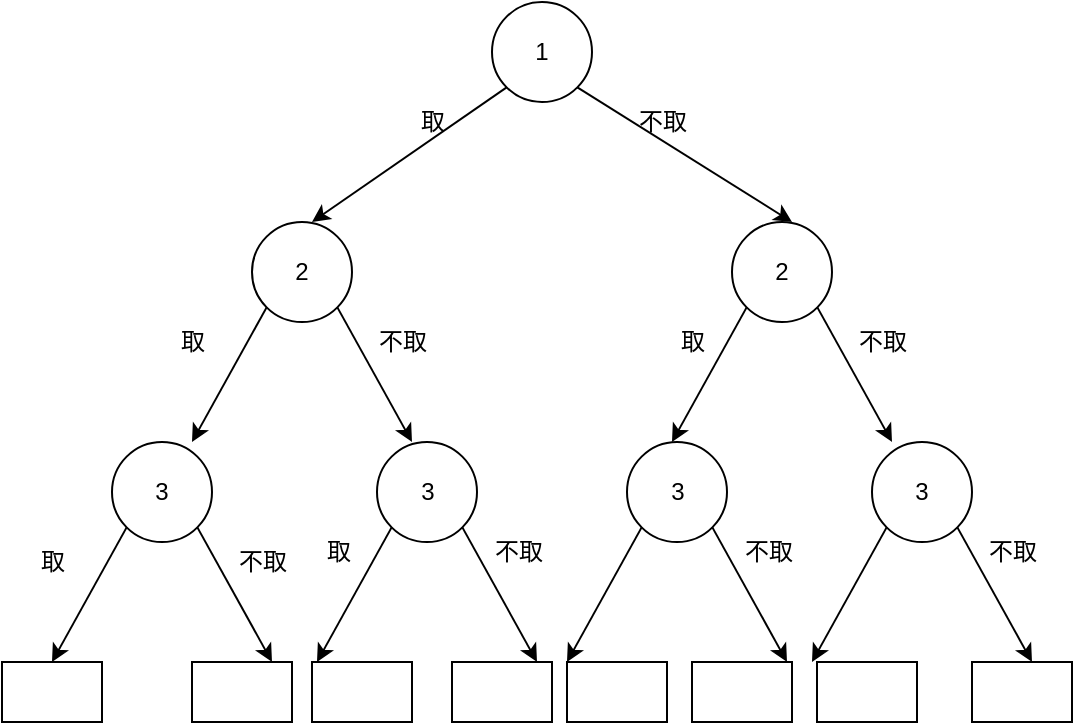 <mxfile>
    <diagram id="LLQwBQG6QhXscY6Wh3ZL" name="第 1 页">
        <mxGraphModel dx="641" dy="470" grid="1" gridSize="10" guides="1" tooltips="1" connect="1" arrows="1" fold="1" page="1" pageScale="1" pageWidth="827" pageHeight="1169" math="0" shadow="0">
            <root>
                <mxCell id="0"/>
                <mxCell id="1" parent="0"/>
                <mxCell id="2" value="1" style="ellipse;whiteSpace=wrap;html=1;aspect=fixed;" vertex="1" parent="1">
                    <mxGeometry x="290" y="50" width="50" height="50" as="geometry"/>
                </mxCell>
                <mxCell id="4" value="" style="endArrow=classic;html=1;exitX=1;exitY=1;exitDx=0;exitDy=0;" edge="1" parent="1" source="2">
                    <mxGeometry width="50" height="50" relative="1" as="geometry">
                        <mxPoint x="310" y="270" as="sourcePoint"/>
                        <mxPoint x="440" y="160" as="targetPoint"/>
                    </mxGeometry>
                </mxCell>
                <mxCell id="5" value="" style="endArrow=classic;html=1;exitX=0;exitY=1;exitDx=0;exitDy=0;" edge="1" parent="1" source="2">
                    <mxGeometry width="50" height="50" relative="1" as="geometry">
                        <mxPoint x="279.998" y="99.998" as="sourcePoint"/>
                        <mxPoint x="200" y="160" as="targetPoint"/>
                    </mxGeometry>
                </mxCell>
                <mxCell id="6" value="取" style="text;html=1;align=center;verticalAlign=middle;resizable=0;points=[];autosize=1;strokeColor=none;fillColor=none;" vertex="1" parent="1">
                    <mxGeometry x="240" y="95" width="40" height="30" as="geometry"/>
                </mxCell>
                <mxCell id="7" value="不取" style="text;html=1;align=center;verticalAlign=middle;resizable=0;points=[];autosize=1;strokeColor=none;fillColor=none;" vertex="1" parent="1">
                    <mxGeometry x="350" y="95" width="50" height="30" as="geometry"/>
                </mxCell>
                <mxCell id="8" value="2" style="ellipse;whiteSpace=wrap;html=1;aspect=fixed;" vertex="1" parent="1">
                    <mxGeometry x="170" y="160" width="50" height="50" as="geometry"/>
                </mxCell>
                <mxCell id="9" value="" style="endArrow=classic;html=1;exitX=1;exitY=1;exitDx=0;exitDy=0;" edge="1" parent="1" source="8">
                    <mxGeometry width="50" height="50" relative="1" as="geometry">
                        <mxPoint x="190" y="380" as="sourcePoint"/>
                        <mxPoint x="250" y="270" as="targetPoint"/>
                    </mxGeometry>
                </mxCell>
                <mxCell id="10" value="" style="endArrow=classic;html=1;exitX=0;exitY=1;exitDx=0;exitDy=0;" edge="1" parent="1" source="8">
                    <mxGeometry width="50" height="50" relative="1" as="geometry">
                        <mxPoint x="159.998" y="209.998" as="sourcePoint"/>
                        <mxPoint x="140" y="270" as="targetPoint"/>
                    </mxGeometry>
                </mxCell>
                <mxCell id="11" value="取" style="text;html=1;align=center;verticalAlign=middle;resizable=0;points=[];autosize=1;strokeColor=none;fillColor=none;" vertex="1" parent="1">
                    <mxGeometry x="120" y="205" width="40" height="30" as="geometry"/>
                </mxCell>
                <mxCell id="12" value="不取" style="text;html=1;align=center;verticalAlign=middle;resizable=0;points=[];autosize=1;strokeColor=none;fillColor=none;" vertex="1" parent="1">
                    <mxGeometry x="220" y="205" width="50" height="30" as="geometry"/>
                </mxCell>
                <mxCell id="13" value="2" style="ellipse;whiteSpace=wrap;html=1;aspect=fixed;" vertex="1" parent="1">
                    <mxGeometry x="410" y="160" width="50" height="50" as="geometry"/>
                </mxCell>
                <mxCell id="14" value="" style="endArrow=classic;html=1;exitX=1;exitY=1;exitDx=0;exitDy=0;" edge="1" parent="1" source="13">
                    <mxGeometry width="50" height="50" relative="1" as="geometry">
                        <mxPoint x="430" y="380" as="sourcePoint"/>
                        <mxPoint x="490" y="270" as="targetPoint"/>
                    </mxGeometry>
                </mxCell>
                <mxCell id="15" value="" style="endArrow=classic;html=1;exitX=0;exitY=1;exitDx=0;exitDy=0;" edge="1" parent="1" source="13">
                    <mxGeometry width="50" height="50" relative="1" as="geometry">
                        <mxPoint x="399.998" y="209.998" as="sourcePoint"/>
                        <mxPoint x="380" y="270" as="targetPoint"/>
                    </mxGeometry>
                </mxCell>
                <mxCell id="16" value="取" style="text;html=1;align=center;verticalAlign=middle;resizable=0;points=[];autosize=1;strokeColor=none;fillColor=none;" vertex="1" parent="1">
                    <mxGeometry x="370" y="205" width="40" height="30" as="geometry"/>
                </mxCell>
                <mxCell id="17" value="不取" style="text;html=1;align=center;verticalAlign=middle;resizable=0;points=[];autosize=1;strokeColor=none;fillColor=none;" vertex="1" parent="1">
                    <mxGeometry x="460" y="205" width="50" height="30" as="geometry"/>
                </mxCell>
                <mxCell id="18" value="3" style="ellipse;whiteSpace=wrap;html=1;aspect=fixed;" vertex="1" parent="1">
                    <mxGeometry x="100" y="270" width="50" height="50" as="geometry"/>
                </mxCell>
                <mxCell id="19" value="" style="endArrow=classic;html=1;exitX=1;exitY=1;exitDx=0;exitDy=0;" edge="1" parent="1" source="18">
                    <mxGeometry width="50" height="50" relative="1" as="geometry">
                        <mxPoint x="120" y="490" as="sourcePoint"/>
                        <mxPoint x="180" y="380" as="targetPoint"/>
                    </mxGeometry>
                </mxCell>
                <mxCell id="20" value="" style="endArrow=classic;html=1;exitX=0;exitY=1;exitDx=0;exitDy=0;" edge="1" parent="1" source="18">
                    <mxGeometry width="50" height="50" relative="1" as="geometry">
                        <mxPoint x="89.998" y="319.998" as="sourcePoint"/>
                        <mxPoint x="70" y="380" as="targetPoint"/>
                    </mxGeometry>
                </mxCell>
                <mxCell id="21" value="取" style="text;html=1;align=center;verticalAlign=middle;resizable=0;points=[];autosize=1;strokeColor=none;fillColor=none;" vertex="1" parent="1">
                    <mxGeometry x="50" y="315" width="40" height="30" as="geometry"/>
                </mxCell>
                <mxCell id="22" value="不取" style="text;html=1;align=center;verticalAlign=middle;resizable=0;points=[];autosize=1;strokeColor=none;fillColor=none;" vertex="1" parent="1">
                    <mxGeometry x="150" y="315" width="50" height="30" as="geometry"/>
                </mxCell>
                <mxCell id="23" value="3" style="ellipse;whiteSpace=wrap;html=1;aspect=fixed;" vertex="1" parent="1">
                    <mxGeometry x="232.5" y="270" width="50" height="50" as="geometry"/>
                </mxCell>
                <mxCell id="24" value="" style="endArrow=classic;html=1;exitX=1;exitY=1;exitDx=0;exitDy=0;" edge="1" parent="1" source="23">
                    <mxGeometry width="50" height="50" relative="1" as="geometry">
                        <mxPoint x="252.5" y="490" as="sourcePoint"/>
                        <mxPoint x="312.5" y="380" as="targetPoint"/>
                    </mxGeometry>
                </mxCell>
                <mxCell id="25" value="" style="endArrow=classic;html=1;exitX=0;exitY=1;exitDx=0;exitDy=0;" edge="1" parent="1" source="23">
                    <mxGeometry width="50" height="50" relative="1" as="geometry">
                        <mxPoint x="222.498" y="319.998" as="sourcePoint"/>
                        <mxPoint x="202.5" y="380" as="targetPoint"/>
                    </mxGeometry>
                </mxCell>
                <mxCell id="26" value="取" style="text;html=1;align=center;verticalAlign=middle;resizable=0;points=[];autosize=1;strokeColor=none;fillColor=none;" vertex="1" parent="1">
                    <mxGeometry x="192.5" y="310" width="40" height="30" as="geometry"/>
                </mxCell>
                <mxCell id="27" value="不取" style="text;html=1;align=center;verticalAlign=middle;resizable=0;points=[];autosize=1;strokeColor=none;fillColor=none;" vertex="1" parent="1">
                    <mxGeometry x="277.5" y="310" width="50" height="30" as="geometry"/>
                </mxCell>
                <mxCell id="38" value="3" style="ellipse;whiteSpace=wrap;html=1;aspect=fixed;" vertex="1" parent="1">
                    <mxGeometry x="357.5" y="270" width="50" height="50" as="geometry"/>
                </mxCell>
                <mxCell id="39" value="" style="endArrow=classic;html=1;exitX=1;exitY=1;exitDx=0;exitDy=0;" edge="1" parent="1" source="38">
                    <mxGeometry width="50" height="50" relative="1" as="geometry">
                        <mxPoint x="377.5" y="490" as="sourcePoint"/>
                        <mxPoint x="437.5" y="380" as="targetPoint"/>
                    </mxGeometry>
                </mxCell>
                <mxCell id="40" value="" style="endArrow=classic;html=1;exitX=0;exitY=1;exitDx=0;exitDy=0;" edge="1" parent="1" source="38">
                    <mxGeometry width="50" height="50" relative="1" as="geometry">
                        <mxPoint x="347.498" y="319.998" as="sourcePoint"/>
                        <mxPoint x="327.5" y="380" as="targetPoint"/>
                    </mxGeometry>
                </mxCell>
                <mxCell id="41" value="不取" style="text;html=1;align=center;verticalAlign=middle;resizable=0;points=[];autosize=1;strokeColor=none;fillColor=none;" vertex="1" parent="1">
                    <mxGeometry x="402.5" y="310" width="50" height="30" as="geometry"/>
                </mxCell>
                <mxCell id="42" value="3" style="ellipse;whiteSpace=wrap;html=1;aspect=fixed;" vertex="1" parent="1">
                    <mxGeometry x="480" y="270" width="50" height="50" as="geometry"/>
                </mxCell>
                <mxCell id="43" value="" style="endArrow=classic;html=1;exitX=1;exitY=1;exitDx=0;exitDy=0;" edge="1" parent="1" source="42">
                    <mxGeometry width="50" height="50" relative="1" as="geometry">
                        <mxPoint x="500" y="490" as="sourcePoint"/>
                        <mxPoint x="560" y="380" as="targetPoint"/>
                    </mxGeometry>
                </mxCell>
                <mxCell id="44" value="" style="endArrow=classic;html=1;exitX=0;exitY=1;exitDx=0;exitDy=0;" edge="1" parent="1" source="42">
                    <mxGeometry width="50" height="50" relative="1" as="geometry">
                        <mxPoint x="469.998" y="319.998" as="sourcePoint"/>
                        <mxPoint x="450" y="380" as="targetPoint"/>
                    </mxGeometry>
                </mxCell>
                <mxCell id="45" value="不取" style="text;html=1;align=center;verticalAlign=middle;resizable=0;points=[];autosize=1;strokeColor=none;fillColor=none;" vertex="1" parent="1">
                    <mxGeometry x="525" y="310" width="50" height="30" as="geometry"/>
                </mxCell>
                <mxCell id="47" value="" style="rounded=0;whiteSpace=wrap;html=1;" vertex="1" parent="1">
                    <mxGeometry x="45" y="380" width="50" height="30" as="geometry"/>
                </mxCell>
                <mxCell id="49" value="" style="rounded=0;whiteSpace=wrap;html=1;" vertex="1" parent="1">
                    <mxGeometry x="140" y="380" width="50" height="30" as="geometry"/>
                </mxCell>
                <mxCell id="50" value="" style="rounded=0;whiteSpace=wrap;html=1;" vertex="1" parent="1">
                    <mxGeometry x="200" y="380" width="50" height="30" as="geometry"/>
                </mxCell>
                <mxCell id="51" value="" style="rounded=0;whiteSpace=wrap;html=1;" vertex="1" parent="1">
                    <mxGeometry x="270" y="380" width="50" height="30" as="geometry"/>
                </mxCell>
                <mxCell id="52" value="" style="rounded=0;whiteSpace=wrap;html=1;" vertex="1" parent="1">
                    <mxGeometry x="390" y="380" width="50" height="30" as="geometry"/>
                </mxCell>
                <mxCell id="53" value="" style="rounded=0;whiteSpace=wrap;html=1;" vertex="1" parent="1">
                    <mxGeometry x="327.5" y="380" width="50" height="30" as="geometry"/>
                </mxCell>
                <mxCell id="54" value="" style="rounded=0;whiteSpace=wrap;html=1;" vertex="1" parent="1">
                    <mxGeometry x="452.5" y="380" width="50" height="30" as="geometry"/>
                </mxCell>
                <mxCell id="55" value="" style="rounded=0;whiteSpace=wrap;html=1;" vertex="1" parent="1">
                    <mxGeometry x="530" y="380" width="50" height="30" as="geometry"/>
                </mxCell>
            </root>
        </mxGraphModel>
    </diagram>
</mxfile>
